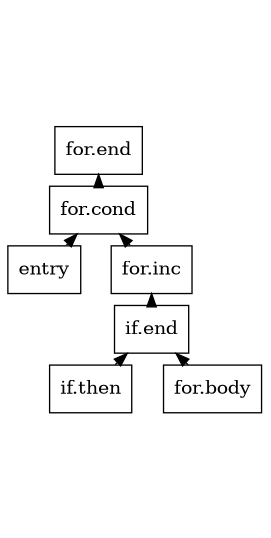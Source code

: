 digraph "CFG for 'odd_sum' function" {
        size="1.8,2";
        ratio=fill;
        fontsize="20";
        ranksep="0";
        arrowsize="0.5";
        margin="0,0.8";
        rankdir="BT";

	for_end [shape=record,label="{for.end}"];

	for_cond [shape=record,label="{for.cond}"];
        for_cond -> for_end;

	entry [shape=record,label="entry"];
        entry -> for_cond;

	for_inc [shape=record,label="{for.inc}"];
        for_inc -> for_cond;

	if_end [shape=record,label="{if.end}"];
        if_end -> for_inc;

	if_then [shape=record,label="{if.then}"];
        if_then -> if_end;

	for_body [shape=record,label="{for.body}"];
        for_body -> if_end;
 }
